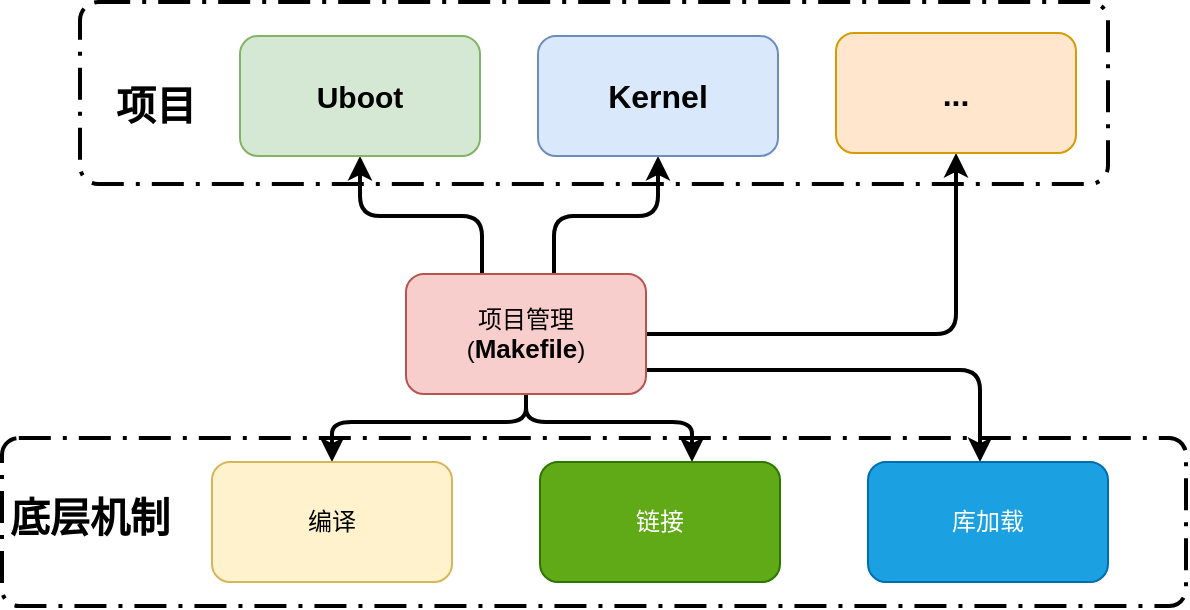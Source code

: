 <mxfile version="12.2.2" type="device" pages="1"><diagram id="n-SbLKkJLVewIns2AZWn" name="第 1 页"><mxGraphModel dx="1072" dy="792" grid="0" gridSize="10" guides="1" tooltips="1" connect="1" arrows="1" fold="1" page="1" pageScale="1" pageWidth="827" pageHeight="1169" math="0" shadow="0"><root><mxCell id="0"/><mxCell id="1" parent="0"/><mxCell id="ePgmpstsOdUvgnoY1hir-1" value="" style="rounded=1;arcSize=10;dashed=1;strokeColor=#000000;fillColor=none;gradientColor=none;dashPattern=8 3 1 3;strokeWidth=2;" vertex="1" parent="1"><mxGeometry x="85" y="326" width="592" height="84" as="geometry"/></mxCell><mxCell id="ePgmpstsOdUvgnoY1hir-2" value="" style="rounded=1;arcSize=10;dashed=1;strokeColor=#000000;fillColor=none;gradientColor=none;dashPattern=8 3 1 3;strokeWidth=2;" vertex="1" parent="1"><mxGeometry x="124" y="108" width="514" height="91" as="geometry"/></mxCell><mxCell id="ePgmpstsOdUvgnoY1hir-3" style="edgeStyle=orthogonalEdgeStyle;rounded=1;orthogonalLoop=1;jettySize=auto;html=1;strokeWidth=2;" edge="1" parent="1" source="ePgmpstsOdUvgnoY1hir-9" target="ePgmpstsOdUvgnoY1hir-10"><mxGeometry relative="1" as="geometry"><Array as="points"><mxPoint x="325" y="215"/><mxPoint x="264" y="215"/></Array></mxGeometry></mxCell><mxCell id="ePgmpstsOdUvgnoY1hir-4" style="edgeStyle=orthogonalEdgeStyle;rounded=1;orthogonalLoop=1;jettySize=auto;html=1;strokeWidth=2;" edge="1" parent="1" source="ePgmpstsOdUvgnoY1hir-9" target="ePgmpstsOdUvgnoY1hir-11"><mxGeometry relative="1" as="geometry"><Array as="points"><mxPoint x="361" y="215"/><mxPoint x="413" y="215"/></Array></mxGeometry></mxCell><mxCell id="ePgmpstsOdUvgnoY1hir-5" style="edgeStyle=orthogonalEdgeStyle;rounded=1;orthogonalLoop=1;jettySize=auto;html=1;strokeWidth=2;" edge="1" parent="1" source="ePgmpstsOdUvgnoY1hir-9" target="ePgmpstsOdUvgnoY1hir-12"><mxGeometry relative="1" as="geometry"/></mxCell><mxCell id="ePgmpstsOdUvgnoY1hir-6" style="edgeStyle=orthogonalEdgeStyle;rounded=1;orthogonalLoop=1;jettySize=auto;html=1;strokeWidth=2;" edge="1" parent="1" source="ePgmpstsOdUvgnoY1hir-9" target="ePgmpstsOdUvgnoY1hir-14"><mxGeometry relative="1" as="geometry"><Array as="points"><mxPoint x="347" y="318"/><mxPoint x="250" y="318"/></Array></mxGeometry></mxCell><mxCell id="ePgmpstsOdUvgnoY1hir-7" style="edgeStyle=orthogonalEdgeStyle;rounded=1;orthogonalLoop=1;jettySize=auto;html=1;strokeWidth=2;" edge="1" parent="1" source="ePgmpstsOdUvgnoY1hir-9" target="ePgmpstsOdUvgnoY1hir-15"><mxGeometry relative="1" as="geometry"><Array as="points"><mxPoint x="347" y="318"/><mxPoint x="430" y="318"/></Array></mxGeometry></mxCell><mxCell id="ePgmpstsOdUvgnoY1hir-8" style="edgeStyle=orthogonalEdgeStyle;rounded=1;orthogonalLoop=1;jettySize=auto;html=1;strokeWidth=2;" edge="1" parent="1" source="ePgmpstsOdUvgnoY1hir-9" target="ePgmpstsOdUvgnoY1hir-16"><mxGeometry relative="1" as="geometry"><Array as="points"><mxPoint x="574" y="292"/></Array></mxGeometry></mxCell><mxCell id="ePgmpstsOdUvgnoY1hir-9" value="项目管理&lt;br&gt;(&lt;b&gt;&lt;font style=&quot;font-size: 13px&quot;&gt;Makefile&lt;/font&gt;&lt;/b&gt;)" style="rounded=1;whiteSpace=wrap;html=1;fillColor=#f8cecc;strokeColor=#b85450;" vertex="1" parent="1"><mxGeometry x="287" y="244" width="120" height="60" as="geometry"/></mxCell><mxCell id="ePgmpstsOdUvgnoY1hir-10" value="&lt;b&gt;&lt;font style=&quot;font-size: 15px&quot;&gt;Uboot&lt;/font&gt;&lt;/b&gt;" style="rounded=1;whiteSpace=wrap;html=1;fillColor=#d5e8d4;strokeColor=#82b366;" vertex="1" parent="1"><mxGeometry x="204" y="125" width="120" height="60" as="geometry"/></mxCell><mxCell id="ePgmpstsOdUvgnoY1hir-11" value="&lt;b&gt;&lt;font style=&quot;font-size: 16px&quot;&gt;Kernel&lt;/font&gt;&lt;/b&gt;" style="rounded=1;whiteSpace=wrap;html=1;fillColor=#dae8fc;strokeColor=#6c8ebf;" vertex="1" parent="1"><mxGeometry x="353" y="125" width="120" height="60" as="geometry"/></mxCell><mxCell id="ePgmpstsOdUvgnoY1hir-12" value="&lt;b&gt;&lt;font style=&quot;font-size: 16px&quot;&gt;...&lt;/font&gt;&lt;/b&gt;" style="rounded=1;whiteSpace=wrap;html=1;fillColor=#ffe6cc;strokeColor=#d79b00;" vertex="1" parent="1"><mxGeometry x="502" y="123.5" width="120" height="60" as="geometry"/></mxCell><mxCell id="ePgmpstsOdUvgnoY1hir-13" value="&lt;font style=&quot;font-size: 20px&quot;&gt;&lt;b&gt;项目&lt;/b&gt;&lt;/font&gt;" style="text;html=1;resizable=0;points=[];autosize=1;align=left;verticalAlign=top;spacingTop=-4;" vertex="1" parent="1"><mxGeometry x="140" y="145" width="50" height="17" as="geometry"/></mxCell><mxCell id="ePgmpstsOdUvgnoY1hir-14" value="编译" style="rounded=1;whiteSpace=wrap;html=1;fillColor=#fff2cc;strokeColor=#d6b656;" vertex="1" parent="1"><mxGeometry x="190" y="338" width="120" height="60" as="geometry"/></mxCell><mxCell id="ePgmpstsOdUvgnoY1hir-15" value="链接" style="rounded=1;whiteSpace=wrap;html=1;fillColor=#60a917;strokeColor=#2D7600;fontColor=#ffffff;" vertex="1" parent="1"><mxGeometry x="354" y="338" width="120" height="60" as="geometry"/></mxCell><mxCell id="ePgmpstsOdUvgnoY1hir-16" value="库加载" style="rounded=1;whiteSpace=wrap;html=1;fillColor=#1ba1e2;strokeColor=#006EAF;fontColor=#ffffff;" vertex="1" parent="1"><mxGeometry x="518" y="338" width="120" height="60" as="geometry"/></mxCell><mxCell id="ePgmpstsOdUvgnoY1hir-17" value="&lt;span style=&quot;font-size: 20px&quot;&gt;&lt;b&gt;底层机制&lt;/b&gt;&lt;/span&gt;" style="text;html=1;resizable=0;points=[];autosize=1;align=left;verticalAlign=top;spacingTop=-4;" vertex="1" parent="1"><mxGeometry x="87" y="351" width="90" height="17" as="geometry"/></mxCell></root></mxGraphModel></diagram></mxfile>